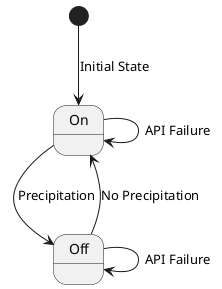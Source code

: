 @startuml

    [*] --> On : Initial State
    On -> On : API Failure
    On -> Off : Precipitation
    Off --> On : No Precipitation
    Off --> Off : API Failure

@enduml